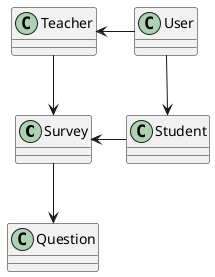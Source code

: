 @startuml

class Survey
class Question
class User
class Teacher
class Student

Survey --> Question
User -left-> Teacher
User --> Student
Teacher -down-> Survey
Student -left-> Survey

@enduml